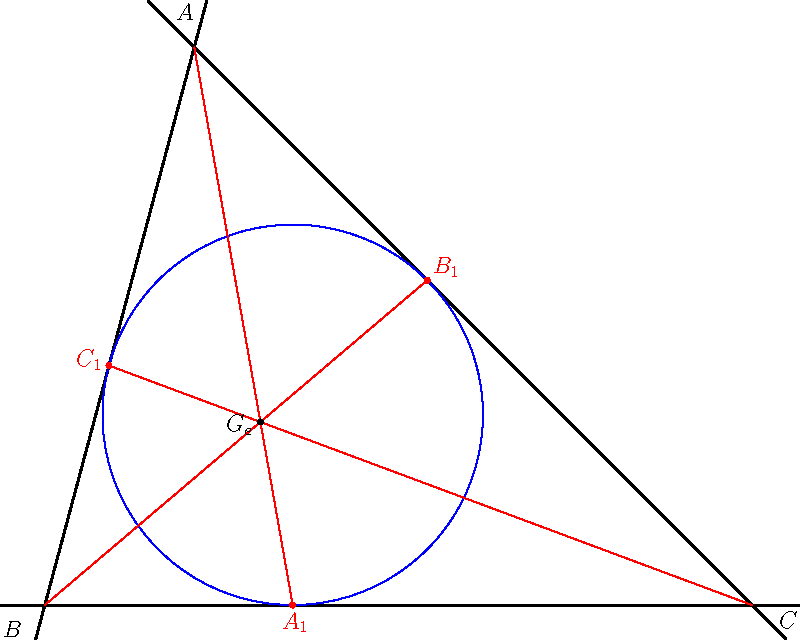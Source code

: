 
size(400); 
import geometry; 

point A = dir(120); 
point B = dir(210); 
point C = dir(-30); 

triangle t=triangle(A,B,C);
drawline(t, linewidth(bp));
label(t,alignFactor=4);

triangle t_intouch = intouch(t); 
circle c_I = incircle(t); 
draw(c_I, blue); 


dot(t_intouch,red); 

label("$A_1$", "$B_1$", "$C_1$", t_intouch, red); 

draw(A--t_intouch.A, red); 
draw(B--t_intouch.B, red); 
draw(C--t_intouch.C, red); 

point Ge = gergonne(t);

dot("$G_e$", Ge, dir(190)); 


